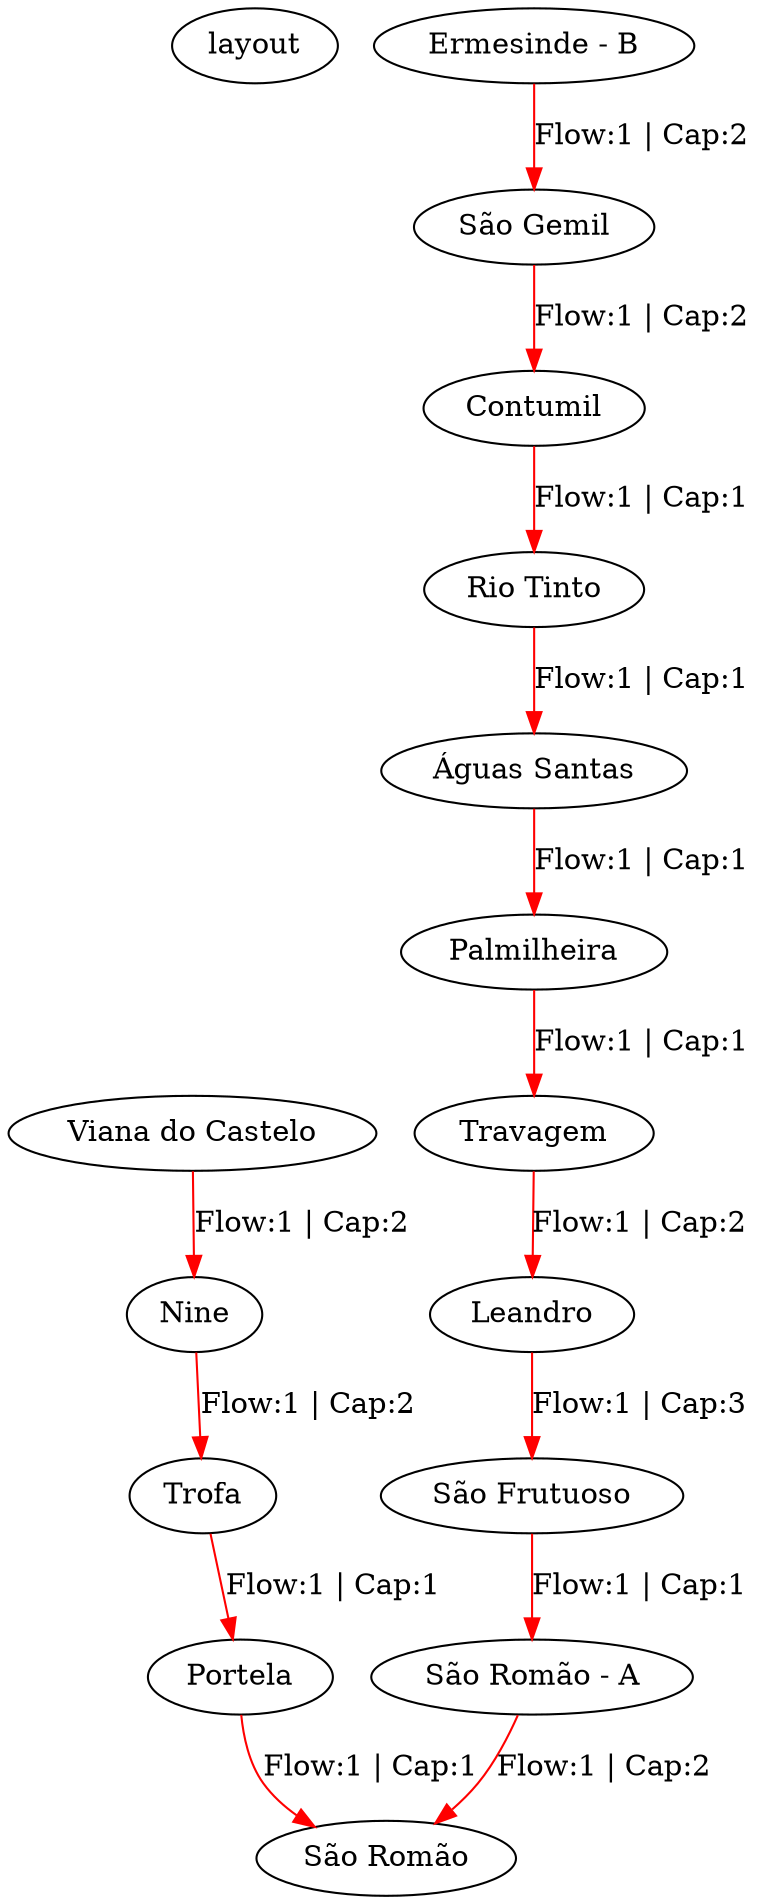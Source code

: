digraph G {
layout: neato;

	"Viana do Castelo" -> "Nine" [label="Flow:1 | Cap:2", color=red, penwidth=1];
	"Nine" -> "Trofa" [label="Flow:1 | Cap:2", color=red, penwidth=1];
	"São Frutuoso" -> "São Romão - A" [label="Flow:1 | Cap:1", color=red, penwidth=1];
	"Contumil" -> "Rio Tinto" [label="Flow:1 | Cap:1", color=red, penwidth=1];
	"Rio Tinto" -> "Águas Santas" [label="Flow:1 | Cap:1", color=red, penwidth=1];
	"Portela" -> "São Romão" [label="Flow:1 | Cap:1", color=red, penwidth=1];
	"São Romão - A" -> "São Romão" [label="Flow:1 | Cap:2", color=red, penwidth=1];
	"Águas Santas" -> "Palmilheira" [label="Flow:1 | Cap:1", color=red, penwidth=1];
	"São Gemil" -> "Contumil" [label="Flow:1 | Cap:2", color=red, penwidth=1];
	"Leandro" -> "São Frutuoso" [label="Flow:1 | Cap:3", color=red, penwidth=1];
	"Trofa" -> "Portela" [label="Flow:1 | Cap:1", color=red, penwidth=1];
	"Palmilheira" -> "Travagem" [label="Flow:1 | Cap:1", color=red, penwidth=1];
	"Ermesinde - B" -> "São Gemil" [label="Flow:1 | Cap:2", color=red, penwidth=1];
	"Travagem" -> "Leandro" [label="Flow:1 | Cap:2", color=red, penwidth=1];
}